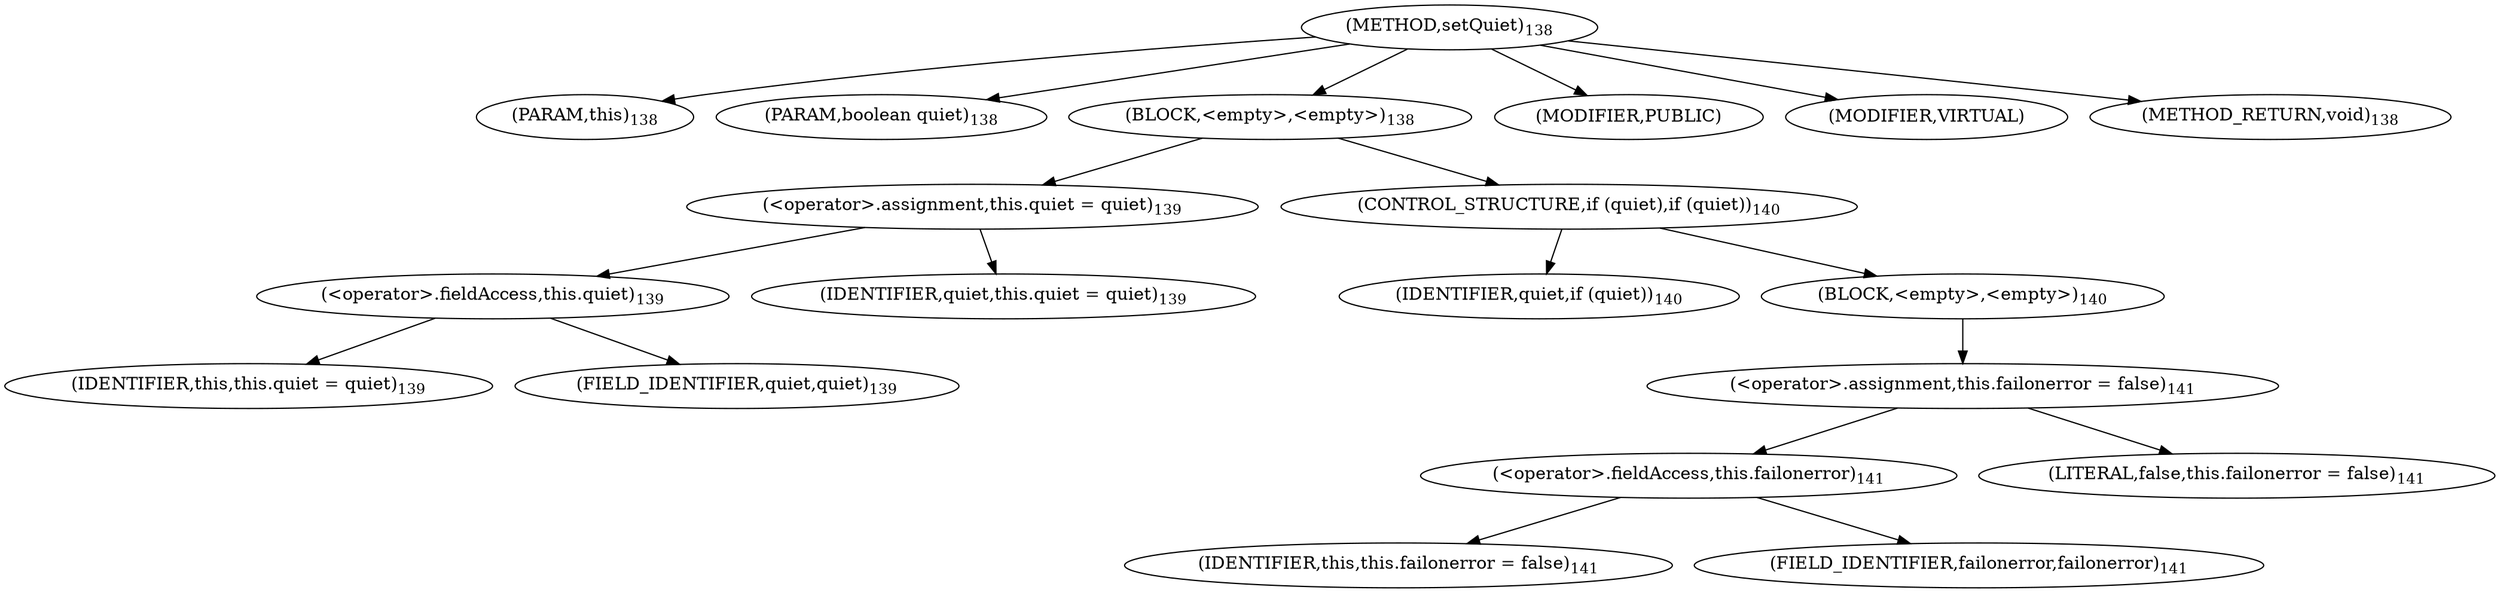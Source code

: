 digraph "setQuiet" {  
"130" [label = <(METHOD,setQuiet)<SUB>138</SUB>> ]
"11" [label = <(PARAM,this)<SUB>138</SUB>> ]
"131" [label = <(PARAM,boolean quiet)<SUB>138</SUB>> ]
"132" [label = <(BLOCK,&lt;empty&gt;,&lt;empty&gt;)<SUB>138</SUB>> ]
"133" [label = <(&lt;operator&gt;.assignment,this.quiet = quiet)<SUB>139</SUB>> ]
"134" [label = <(&lt;operator&gt;.fieldAccess,this.quiet)<SUB>139</SUB>> ]
"10" [label = <(IDENTIFIER,this,this.quiet = quiet)<SUB>139</SUB>> ]
"135" [label = <(FIELD_IDENTIFIER,quiet,quiet)<SUB>139</SUB>> ]
"136" [label = <(IDENTIFIER,quiet,this.quiet = quiet)<SUB>139</SUB>> ]
"137" [label = <(CONTROL_STRUCTURE,if (quiet),if (quiet))<SUB>140</SUB>> ]
"138" [label = <(IDENTIFIER,quiet,if (quiet))<SUB>140</SUB>> ]
"139" [label = <(BLOCK,&lt;empty&gt;,&lt;empty&gt;)<SUB>140</SUB>> ]
"140" [label = <(&lt;operator&gt;.assignment,this.failonerror = false)<SUB>141</SUB>> ]
"141" [label = <(&lt;operator&gt;.fieldAccess,this.failonerror)<SUB>141</SUB>> ]
"12" [label = <(IDENTIFIER,this,this.failonerror = false)<SUB>141</SUB>> ]
"142" [label = <(FIELD_IDENTIFIER,failonerror,failonerror)<SUB>141</SUB>> ]
"143" [label = <(LITERAL,false,this.failonerror = false)<SUB>141</SUB>> ]
"144" [label = <(MODIFIER,PUBLIC)> ]
"145" [label = <(MODIFIER,VIRTUAL)> ]
"146" [label = <(METHOD_RETURN,void)<SUB>138</SUB>> ]
  "130" -> "11" 
  "130" -> "131" 
  "130" -> "132" 
  "130" -> "144" 
  "130" -> "145" 
  "130" -> "146" 
  "132" -> "133" 
  "132" -> "137" 
  "133" -> "134" 
  "133" -> "136" 
  "134" -> "10" 
  "134" -> "135" 
  "137" -> "138" 
  "137" -> "139" 
  "139" -> "140" 
  "140" -> "141" 
  "140" -> "143" 
  "141" -> "12" 
  "141" -> "142" 
}

